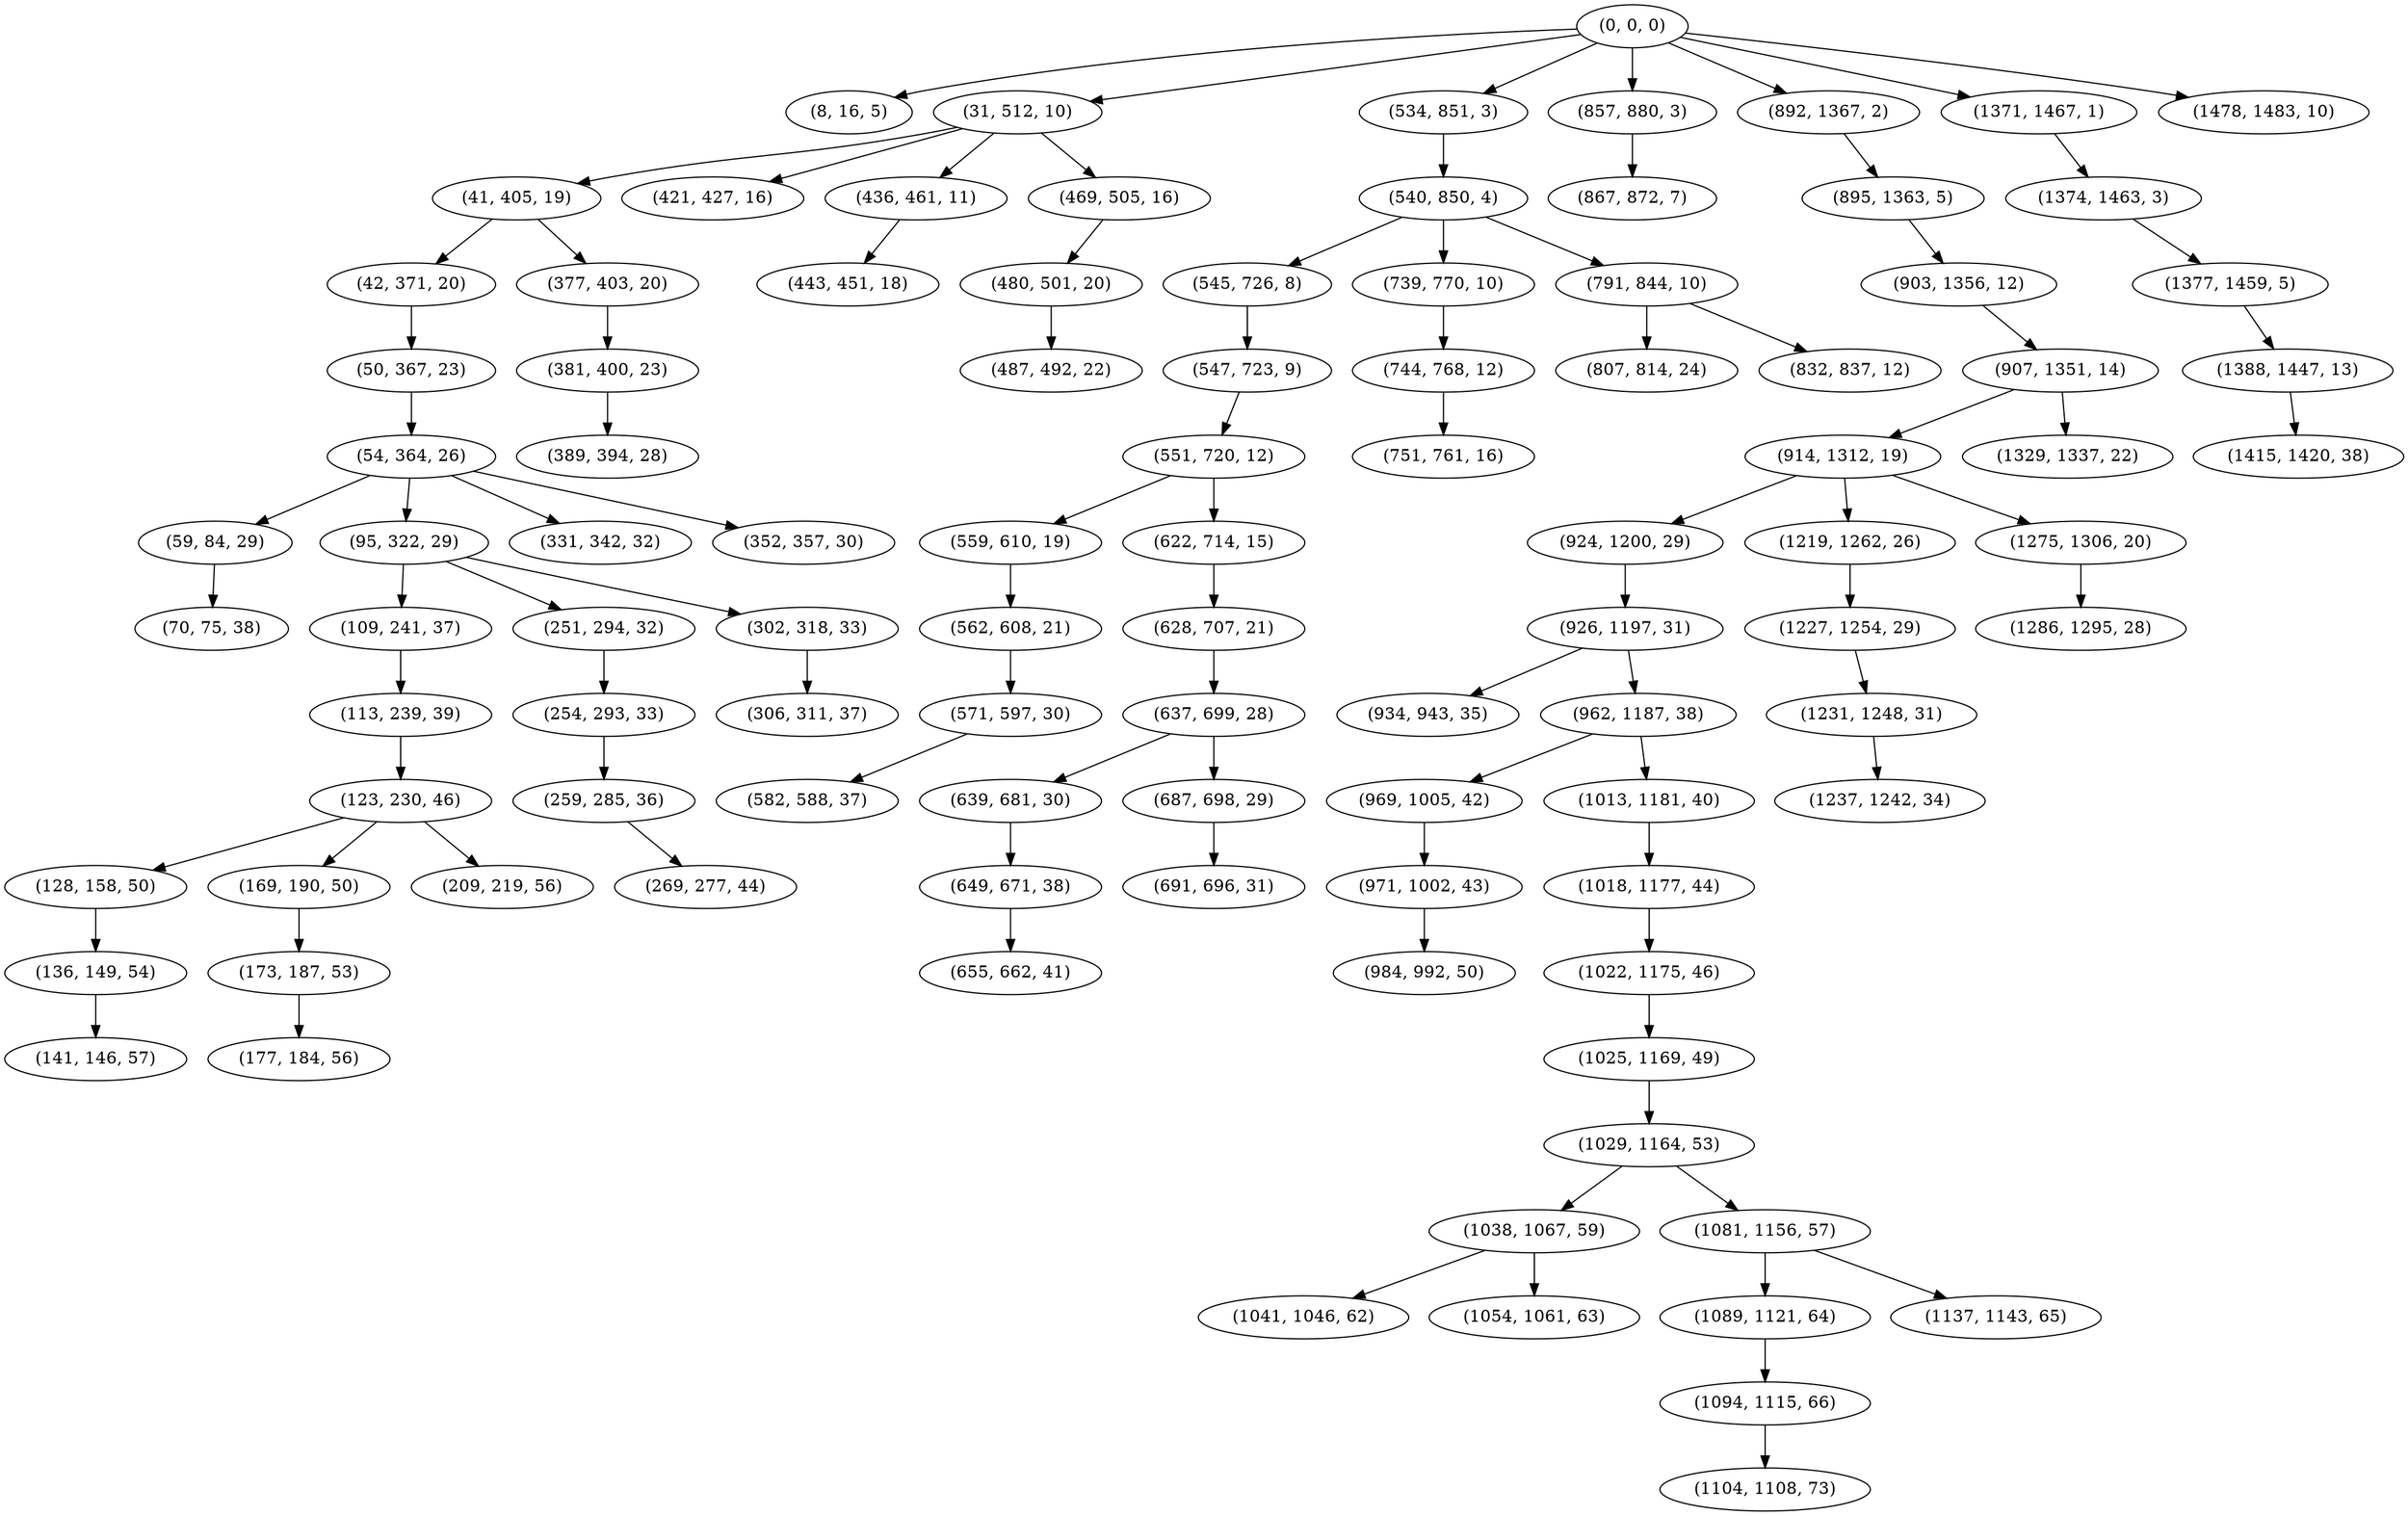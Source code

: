 digraph tree {
    "(0, 0, 0)";
    "(8, 16, 5)";
    "(31, 512, 10)";
    "(41, 405, 19)";
    "(42, 371, 20)";
    "(50, 367, 23)";
    "(54, 364, 26)";
    "(59, 84, 29)";
    "(70, 75, 38)";
    "(95, 322, 29)";
    "(109, 241, 37)";
    "(113, 239, 39)";
    "(123, 230, 46)";
    "(128, 158, 50)";
    "(136, 149, 54)";
    "(141, 146, 57)";
    "(169, 190, 50)";
    "(173, 187, 53)";
    "(177, 184, 56)";
    "(209, 219, 56)";
    "(251, 294, 32)";
    "(254, 293, 33)";
    "(259, 285, 36)";
    "(269, 277, 44)";
    "(302, 318, 33)";
    "(306, 311, 37)";
    "(331, 342, 32)";
    "(352, 357, 30)";
    "(377, 403, 20)";
    "(381, 400, 23)";
    "(389, 394, 28)";
    "(421, 427, 16)";
    "(436, 461, 11)";
    "(443, 451, 18)";
    "(469, 505, 16)";
    "(480, 501, 20)";
    "(487, 492, 22)";
    "(534, 851, 3)";
    "(540, 850, 4)";
    "(545, 726, 8)";
    "(547, 723, 9)";
    "(551, 720, 12)";
    "(559, 610, 19)";
    "(562, 608, 21)";
    "(571, 597, 30)";
    "(582, 588, 37)";
    "(622, 714, 15)";
    "(628, 707, 21)";
    "(637, 699, 28)";
    "(639, 681, 30)";
    "(649, 671, 38)";
    "(655, 662, 41)";
    "(687, 698, 29)";
    "(691, 696, 31)";
    "(739, 770, 10)";
    "(744, 768, 12)";
    "(751, 761, 16)";
    "(791, 844, 10)";
    "(807, 814, 24)";
    "(832, 837, 12)";
    "(857, 880, 3)";
    "(867, 872, 7)";
    "(892, 1367, 2)";
    "(895, 1363, 5)";
    "(903, 1356, 12)";
    "(907, 1351, 14)";
    "(914, 1312, 19)";
    "(924, 1200, 29)";
    "(926, 1197, 31)";
    "(934, 943, 35)";
    "(962, 1187, 38)";
    "(969, 1005, 42)";
    "(971, 1002, 43)";
    "(984, 992, 50)";
    "(1013, 1181, 40)";
    "(1018, 1177, 44)";
    "(1022, 1175, 46)";
    "(1025, 1169, 49)";
    "(1029, 1164, 53)";
    "(1038, 1067, 59)";
    "(1041, 1046, 62)";
    "(1054, 1061, 63)";
    "(1081, 1156, 57)";
    "(1089, 1121, 64)";
    "(1094, 1115, 66)";
    "(1104, 1108, 73)";
    "(1137, 1143, 65)";
    "(1219, 1262, 26)";
    "(1227, 1254, 29)";
    "(1231, 1248, 31)";
    "(1237, 1242, 34)";
    "(1275, 1306, 20)";
    "(1286, 1295, 28)";
    "(1329, 1337, 22)";
    "(1371, 1467, 1)";
    "(1374, 1463, 3)";
    "(1377, 1459, 5)";
    "(1388, 1447, 13)";
    "(1415, 1420, 38)";
    "(1478, 1483, 10)";
    "(0, 0, 0)" -> "(8, 16, 5)";
    "(0, 0, 0)" -> "(31, 512, 10)";
    "(0, 0, 0)" -> "(534, 851, 3)";
    "(0, 0, 0)" -> "(857, 880, 3)";
    "(0, 0, 0)" -> "(892, 1367, 2)";
    "(0, 0, 0)" -> "(1371, 1467, 1)";
    "(0, 0, 0)" -> "(1478, 1483, 10)";
    "(31, 512, 10)" -> "(41, 405, 19)";
    "(31, 512, 10)" -> "(421, 427, 16)";
    "(31, 512, 10)" -> "(436, 461, 11)";
    "(31, 512, 10)" -> "(469, 505, 16)";
    "(41, 405, 19)" -> "(42, 371, 20)";
    "(41, 405, 19)" -> "(377, 403, 20)";
    "(42, 371, 20)" -> "(50, 367, 23)";
    "(50, 367, 23)" -> "(54, 364, 26)";
    "(54, 364, 26)" -> "(59, 84, 29)";
    "(54, 364, 26)" -> "(95, 322, 29)";
    "(54, 364, 26)" -> "(331, 342, 32)";
    "(54, 364, 26)" -> "(352, 357, 30)";
    "(59, 84, 29)" -> "(70, 75, 38)";
    "(95, 322, 29)" -> "(109, 241, 37)";
    "(95, 322, 29)" -> "(251, 294, 32)";
    "(95, 322, 29)" -> "(302, 318, 33)";
    "(109, 241, 37)" -> "(113, 239, 39)";
    "(113, 239, 39)" -> "(123, 230, 46)";
    "(123, 230, 46)" -> "(128, 158, 50)";
    "(123, 230, 46)" -> "(169, 190, 50)";
    "(123, 230, 46)" -> "(209, 219, 56)";
    "(128, 158, 50)" -> "(136, 149, 54)";
    "(136, 149, 54)" -> "(141, 146, 57)";
    "(169, 190, 50)" -> "(173, 187, 53)";
    "(173, 187, 53)" -> "(177, 184, 56)";
    "(251, 294, 32)" -> "(254, 293, 33)";
    "(254, 293, 33)" -> "(259, 285, 36)";
    "(259, 285, 36)" -> "(269, 277, 44)";
    "(302, 318, 33)" -> "(306, 311, 37)";
    "(377, 403, 20)" -> "(381, 400, 23)";
    "(381, 400, 23)" -> "(389, 394, 28)";
    "(436, 461, 11)" -> "(443, 451, 18)";
    "(469, 505, 16)" -> "(480, 501, 20)";
    "(480, 501, 20)" -> "(487, 492, 22)";
    "(534, 851, 3)" -> "(540, 850, 4)";
    "(540, 850, 4)" -> "(545, 726, 8)";
    "(540, 850, 4)" -> "(739, 770, 10)";
    "(540, 850, 4)" -> "(791, 844, 10)";
    "(545, 726, 8)" -> "(547, 723, 9)";
    "(547, 723, 9)" -> "(551, 720, 12)";
    "(551, 720, 12)" -> "(559, 610, 19)";
    "(551, 720, 12)" -> "(622, 714, 15)";
    "(559, 610, 19)" -> "(562, 608, 21)";
    "(562, 608, 21)" -> "(571, 597, 30)";
    "(571, 597, 30)" -> "(582, 588, 37)";
    "(622, 714, 15)" -> "(628, 707, 21)";
    "(628, 707, 21)" -> "(637, 699, 28)";
    "(637, 699, 28)" -> "(639, 681, 30)";
    "(637, 699, 28)" -> "(687, 698, 29)";
    "(639, 681, 30)" -> "(649, 671, 38)";
    "(649, 671, 38)" -> "(655, 662, 41)";
    "(687, 698, 29)" -> "(691, 696, 31)";
    "(739, 770, 10)" -> "(744, 768, 12)";
    "(744, 768, 12)" -> "(751, 761, 16)";
    "(791, 844, 10)" -> "(807, 814, 24)";
    "(791, 844, 10)" -> "(832, 837, 12)";
    "(857, 880, 3)" -> "(867, 872, 7)";
    "(892, 1367, 2)" -> "(895, 1363, 5)";
    "(895, 1363, 5)" -> "(903, 1356, 12)";
    "(903, 1356, 12)" -> "(907, 1351, 14)";
    "(907, 1351, 14)" -> "(914, 1312, 19)";
    "(907, 1351, 14)" -> "(1329, 1337, 22)";
    "(914, 1312, 19)" -> "(924, 1200, 29)";
    "(914, 1312, 19)" -> "(1219, 1262, 26)";
    "(914, 1312, 19)" -> "(1275, 1306, 20)";
    "(924, 1200, 29)" -> "(926, 1197, 31)";
    "(926, 1197, 31)" -> "(934, 943, 35)";
    "(926, 1197, 31)" -> "(962, 1187, 38)";
    "(962, 1187, 38)" -> "(969, 1005, 42)";
    "(962, 1187, 38)" -> "(1013, 1181, 40)";
    "(969, 1005, 42)" -> "(971, 1002, 43)";
    "(971, 1002, 43)" -> "(984, 992, 50)";
    "(1013, 1181, 40)" -> "(1018, 1177, 44)";
    "(1018, 1177, 44)" -> "(1022, 1175, 46)";
    "(1022, 1175, 46)" -> "(1025, 1169, 49)";
    "(1025, 1169, 49)" -> "(1029, 1164, 53)";
    "(1029, 1164, 53)" -> "(1038, 1067, 59)";
    "(1029, 1164, 53)" -> "(1081, 1156, 57)";
    "(1038, 1067, 59)" -> "(1041, 1046, 62)";
    "(1038, 1067, 59)" -> "(1054, 1061, 63)";
    "(1081, 1156, 57)" -> "(1089, 1121, 64)";
    "(1081, 1156, 57)" -> "(1137, 1143, 65)";
    "(1089, 1121, 64)" -> "(1094, 1115, 66)";
    "(1094, 1115, 66)" -> "(1104, 1108, 73)";
    "(1219, 1262, 26)" -> "(1227, 1254, 29)";
    "(1227, 1254, 29)" -> "(1231, 1248, 31)";
    "(1231, 1248, 31)" -> "(1237, 1242, 34)";
    "(1275, 1306, 20)" -> "(1286, 1295, 28)";
    "(1371, 1467, 1)" -> "(1374, 1463, 3)";
    "(1374, 1463, 3)" -> "(1377, 1459, 5)";
    "(1377, 1459, 5)" -> "(1388, 1447, 13)";
    "(1388, 1447, 13)" -> "(1415, 1420, 38)";
}
